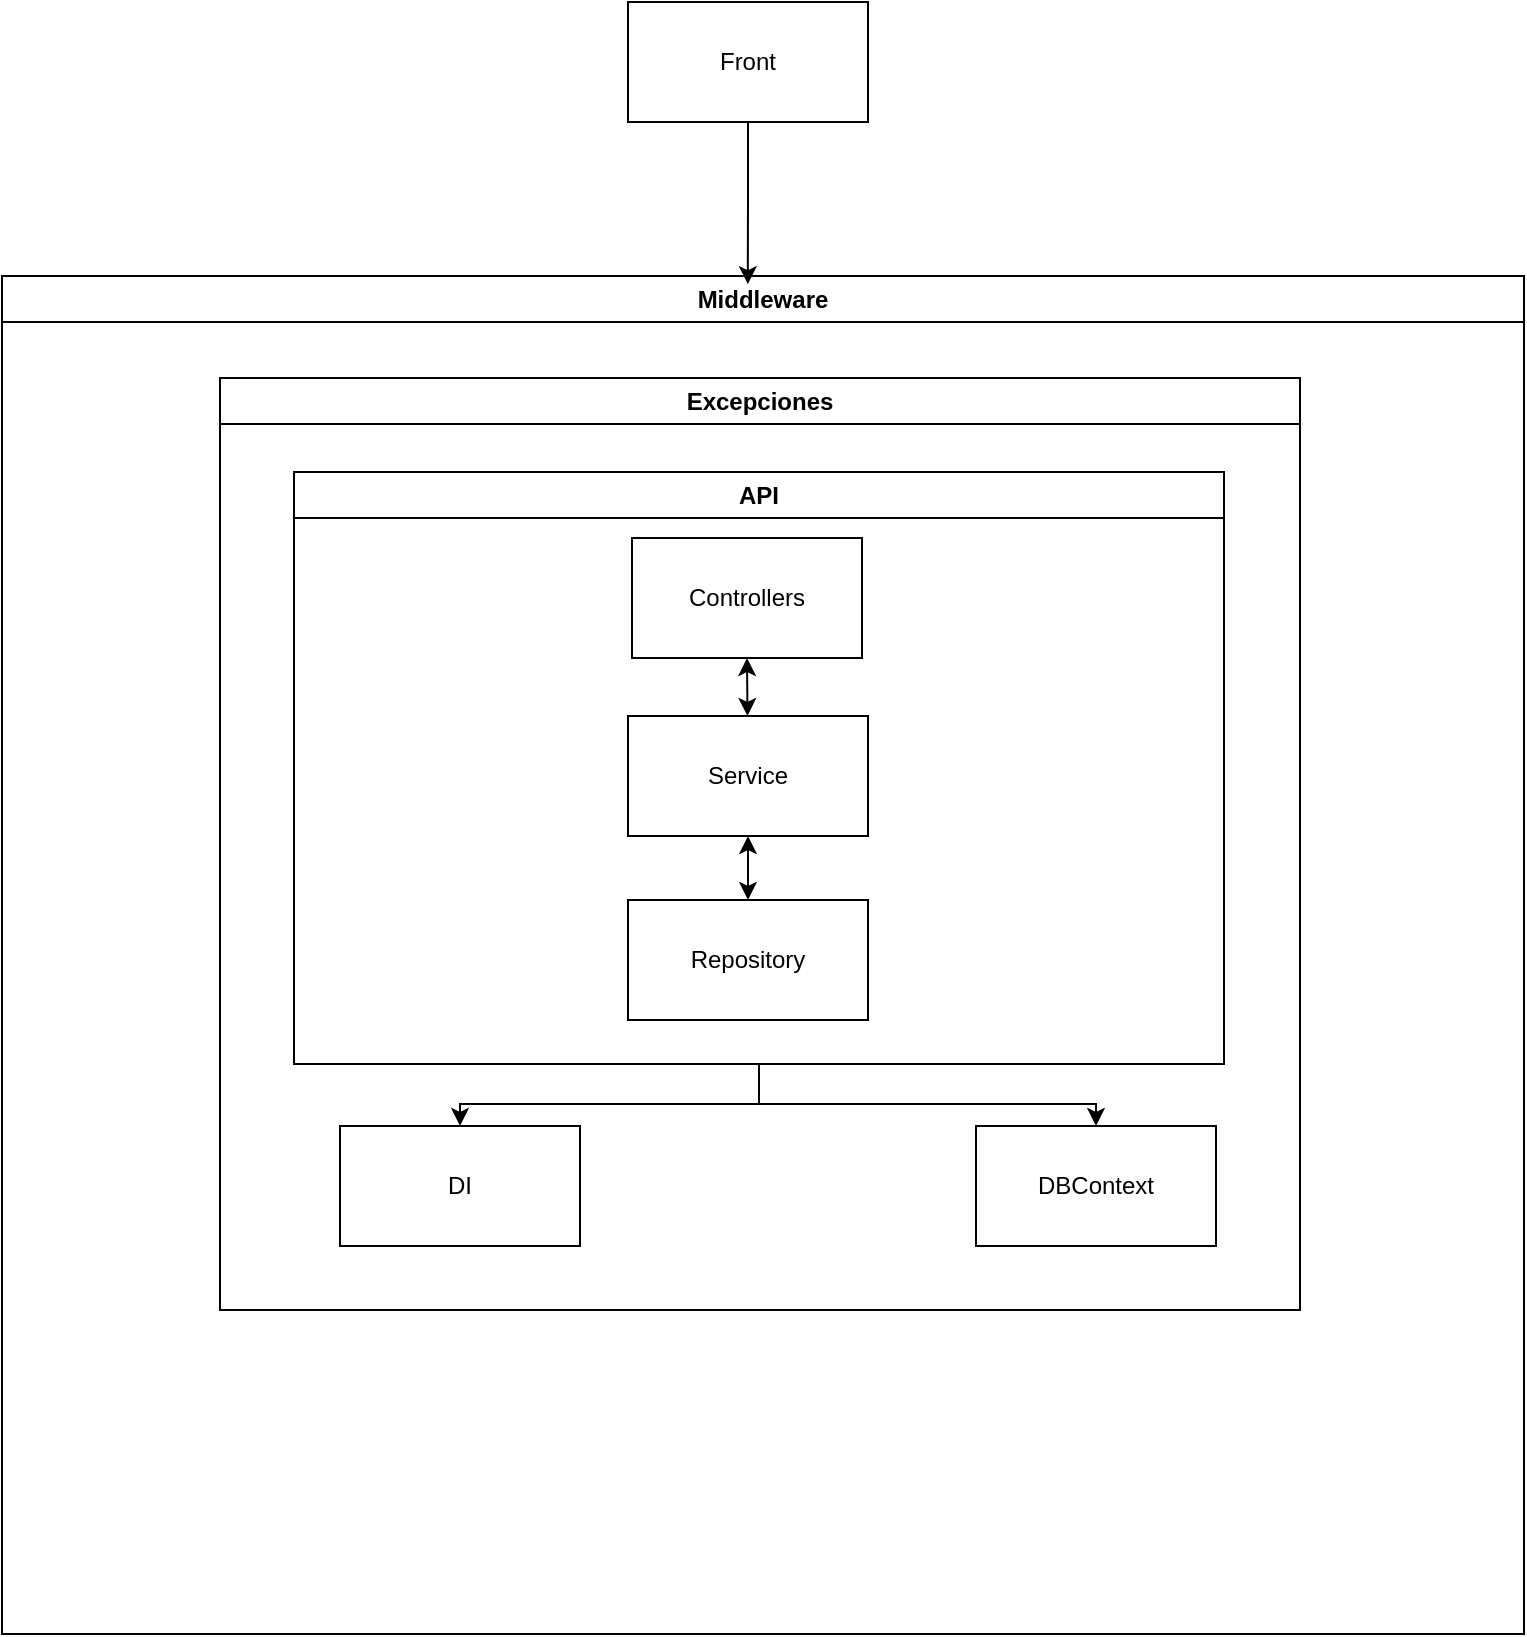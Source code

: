 <mxfile version="24.2.8" type="device">
  <diagram name="Página-1" id="EagdMXFI9xvt7q4qkmx1">
    <mxGraphModel dx="1749" dy="922" grid="0" gridSize="10" guides="1" tooltips="1" connect="1" arrows="1" fold="1" page="1" pageScale="1" pageWidth="827" pageHeight="1169" math="0" shadow="0">
      <root>
        <mxCell id="0" />
        <mxCell id="1" parent="0" />
        <mxCell id="MkXNTFB6RTQb_V0bkmL3-1" value="Front" style="rounded=0;whiteSpace=wrap;html=1;" vertex="1" parent="1">
          <mxGeometry x="354" y="98" width="120" height="60" as="geometry" />
        </mxCell>
        <mxCell id="MkXNTFB6RTQb_V0bkmL3-11" value="Middleware" style="swimlane;whiteSpace=wrap;html=1;" vertex="1" parent="1">
          <mxGeometry x="41" y="235" width="761" height="679" as="geometry" />
        </mxCell>
        <mxCell id="MkXNTFB6RTQb_V0bkmL3-10" value="Excepciones" style="swimlane;whiteSpace=wrap;html=1;" vertex="1" parent="MkXNTFB6RTQb_V0bkmL3-11">
          <mxGeometry x="109" y="51" width="540" height="466" as="geometry" />
        </mxCell>
        <mxCell id="MkXNTFB6RTQb_V0bkmL3-23" style="edgeStyle=orthogonalEdgeStyle;rounded=0;orthogonalLoop=1;jettySize=auto;html=1;entryX=0.5;entryY=0;entryDx=0;entryDy=0;" edge="1" parent="MkXNTFB6RTQb_V0bkmL3-10" source="MkXNTFB6RTQb_V0bkmL3-9" target="MkXNTFB6RTQb_V0bkmL3-19">
          <mxGeometry relative="1" as="geometry" />
        </mxCell>
        <mxCell id="MkXNTFB6RTQb_V0bkmL3-9" value="API" style="swimlane;whiteSpace=wrap;html=1;" vertex="1" parent="MkXNTFB6RTQb_V0bkmL3-10">
          <mxGeometry x="37" y="47" width="465" height="296" as="geometry" />
        </mxCell>
        <mxCell id="MkXNTFB6RTQb_V0bkmL3-5" value="Service" style="rounded=0;whiteSpace=wrap;html=1;" vertex="1" parent="MkXNTFB6RTQb_V0bkmL3-9">
          <mxGeometry x="167" y="122" width="120" height="60" as="geometry" />
        </mxCell>
        <mxCell id="MkXNTFB6RTQb_V0bkmL3-3" value="Controllers" style="rounded=0;whiteSpace=wrap;html=1;" vertex="1" parent="MkXNTFB6RTQb_V0bkmL3-9">
          <mxGeometry x="169" y="33" width="115" height="60" as="geometry" />
        </mxCell>
        <mxCell id="MkXNTFB6RTQb_V0bkmL3-6" value="Repository" style="rounded=0;whiteSpace=wrap;html=1;" vertex="1" parent="MkXNTFB6RTQb_V0bkmL3-9">
          <mxGeometry x="167" y="214" width="120" height="60" as="geometry" />
        </mxCell>
        <mxCell id="MkXNTFB6RTQb_V0bkmL3-20" value="" style="endArrow=classic;startArrow=classic;html=1;rounded=0;exitX=0.5;exitY=1;exitDx=0;exitDy=0;" edge="1" parent="MkXNTFB6RTQb_V0bkmL3-9" source="MkXNTFB6RTQb_V0bkmL3-3" target="MkXNTFB6RTQb_V0bkmL3-5">
          <mxGeometry width="50" height="50" relative="1" as="geometry">
            <mxPoint x="200" y="64" as="sourcePoint" />
            <mxPoint x="250" y="14" as="targetPoint" />
          </mxGeometry>
        </mxCell>
        <mxCell id="MkXNTFB6RTQb_V0bkmL3-21" value="" style="endArrow=classic;startArrow=classic;html=1;rounded=0;exitX=0.5;exitY=1;exitDx=0;exitDy=0;entryX=0.5;entryY=0;entryDx=0;entryDy=0;" edge="1" parent="MkXNTFB6RTQb_V0bkmL3-9" source="MkXNTFB6RTQb_V0bkmL3-5" target="MkXNTFB6RTQb_V0bkmL3-6">
          <mxGeometry width="50" height="50" relative="1" as="geometry">
            <mxPoint x="353" y="179" as="sourcePoint" />
            <mxPoint x="403" y="129" as="targetPoint" />
          </mxGeometry>
        </mxCell>
        <mxCell id="MkXNTFB6RTQb_V0bkmL3-17" value="DBContext" style="rounded=0;whiteSpace=wrap;html=1;" vertex="1" parent="MkXNTFB6RTQb_V0bkmL3-10">
          <mxGeometry x="378" y="374" width="120" height="60" as="geometry" />
        </mxCell>
        <mxCell id="MkXNTFB6RTQb_V0bkmL3-18" style="edgeStyle=orthogonalEdgeStyle;rounded=0;orthogonalLoop=1;jettySize=auto;html=1;" edge="1" parent="MkXNTFB6RTQb_V0bkmL3-10" source="MkXNTFB6RTQb_V0bkmL3-9" target="MkXNTFB6RTQb_V0bkmL3-17">
          <mxGeometry relative="1" as="geometry" />
        </mxCell>
        <mxCell id="MkXNTFB6RTQb_V0bkmL3-19" value="DI" style="rounded=0;whiteSpace=wrap;html=1;" vertex="1" parent="MkXNTFB6RTQb_V0bkmL3-10">
          <mxGeometry x="60" y="374" width="120" height="60" as="geometry" />
        </mxCell>
        <mxCell id="MkXNTFB6RTQb_V0bkmL3-16" style="edgeStyle=orthogonalEdgeStyle;rounded=0;orthogonalLoop=1;jettySize=auto;html=1;entryX=0.49;entryY=0.006;entryDx=0;entryDy=0;entryPerimeter=0;" edge="1" parent="1" source="MkXNTFB6RTQb_V0bkmL3-1" target="MkXNTFB6RTQb_V0bkmL3-11">
          <mxGeometry relative="1" as="geometry" />
        </mxCell>
      </root>
    </mxGraphModel>
  </diagram>
</mxfile>
